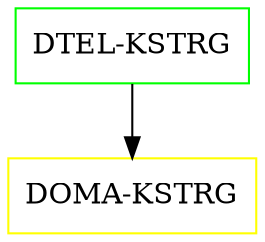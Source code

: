 digraph G {
  "DTEL-KSTRG" [shape=box,color=green];
  "DOMA-KSTRG" [shape=box,color=yellow,URL="./DOMA_KSTRG.html"];
  "DTEL-KSTRG" -> "DOMA-KSTRG";
}
